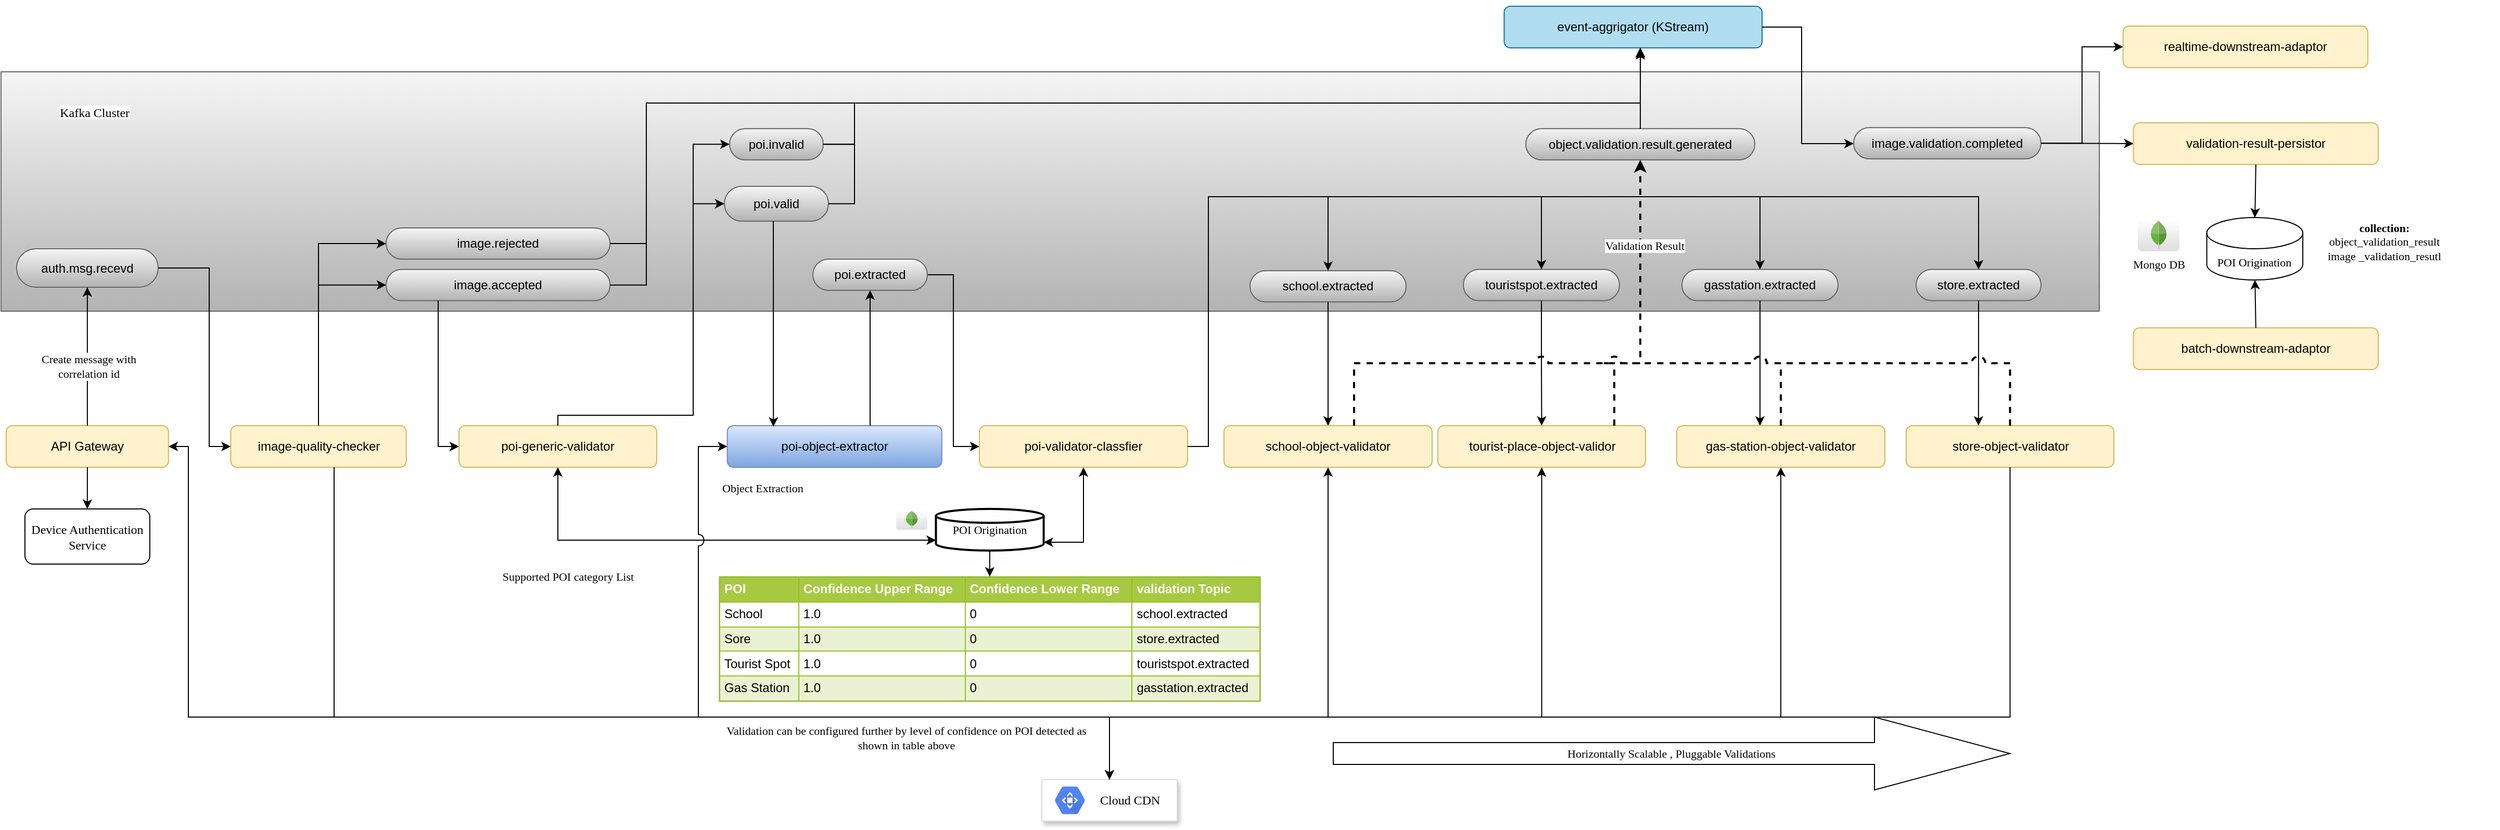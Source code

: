 <mxfile version="14.9.5" type="github" pages="2">
  <diagram id="2DMQRh_tjgX_4L5HRqkf" name="Page-1">
    <mxGraphModel dx="4825" dy="1801" grid="1" gridSize="10" guides="1" tooltips="1" connect="1" arrows="1" fold="1" page="1" pageScale="1" pageWidth="850" pageHeight="1100" math="0" shadow="0">
      <root>
        <mxCell id="0" />
        <mxCell id="1" parent="0" />
        <mxCell id="he5ctr_3XDEbDB4dP6HB-13" value="" style="group;gradientColor=#b3b3b3;fillColor=#f5f5f5;strokeColor=#666666;container=1;" parent="1" vertex="1" connectable="0">
          <mxGeometry x="-3280" y="60" width="2016" height="230" as="geometry" />
        </mxCell>
        <mxCell id="he5ctr_3XDEbDB4dP6HB-12" value="" style="rounded=0;whiteSpace=wrap;html=1;" parent="he5ctr_3XDEbDB4dP6HB-13" vertex="1">
          <mxGeometry height="230" as="geometry" />
        </mxCell>
        <mxCell id="he5ctr_3XDEbDB4dP6HB-15" value="auth.msg.recevd" style="whiteSpace=wrap;html=1;rounded=1;arcSize=50;align=center;verticalAlign=middle;strokeWidth=1;autosize=1;spacing=4;treeFolding=1;treeMoving=1;newEdgeStyle={&quot;edgeStyle&quot;:&quot;entityRelationEdgeStyle&quot;,&quot;startArrow&quot;:&quot;none&quot;,&quot;endArrow&quot;:&quot;none&quot;,&quot;segment&quot;:10,&quot;curved&quot;:1};gradientColor=#b3b3b3;fillColor=#f5f5f5;strokeColor=#666666;" parent="he5ctr_3XDEbDB4dP6HB-13" vertex="1">
          <mxGeometry x="14.92" y="170" width="136.04" height="37" as="geometry" />
        </mxCell>
        <mxCell id="he5ctr_3XDEbDB4dP6HB-10" value="Kafka Cluster" style="shape=image;verticalLabelPosition=middle;labelBackgroundColor=#ffffff;verticalAlign=middle;aspect=fixed;imageAspect=0;image=https://cdn.confluent.io/wp-content/uploads/kafka-icon-blue.jpg;labelPosition=right;align=left;fontFamily=Comic Sans MS;" parent="he5ctr_3XDEbDB4dP6HB-13" vertex="1">
          <mxGeometry x="23.976" y="23" width="30.61" height="30.61" as="geometry" />
        </mxCell>
        <mxCell id="he5ctr_3XDEbDB4dP6HB-17" value="poi.valid" style="whiteSpace=wrap;html=1;rounded=1;arcSize=50;align=center;verticalAlign=middle;strokeWidth=1;autosize=1;spacing=4;treeFolding=1;treeMoving=1;newEdgeStyle={&quot;edgeStyle&quot;:&quot;entityRelationEdgeStyle&quot;,&quot;startArrow&quot;:&quot;none&quot;,&quot;endArrow&quot;:&quot;none&quot;,&quot;segment&quot;:10,&quot;curved&quot;:1};gradientColor=#b3b3b3;fillColor=#f5f5f5;strokeColor=#666666;" parent="he5ctr_3XDEbDB4dP6HB-13" vertex="1">
          <mxGeometry x="695" y="110" width="100" height="33.5" as="geometry" />
        </mxCell>
        <mxCell id="IiEro8yEEvl8PV1Ne82V-7" value="image.accepted" style="whiteSpace=wrap;html=1;rounded=1;arcSize=50;align=center;verticalAlign=middle;strokeWidth=1;autosize=1;spacing=4;treeFolding=1;treeMoving=1;newEdgeStyle={&quot;edgeStyle&quot;:&quot;entityRelationEdgeStyle&quot;,&quot;startArrow&quot;:&quot;none&quot;,&quot;endArrow&quot;:&quot;none&quot;,&quot;segment&quot;:10,&quot;curved&quot;:1};gradientColor=#b3b3b3;fillColor=#f5f5f5;strokeColor=#666666;" vertex="1" parent="he5ctr_3XDEbDB4dP6HB-13">
          <mxGeometry x="370.004" y="189.86" width="215.135" height="30" as="geometry" />
        </mxCell>
        <mxCell id="IiEro8yEEvl8PV1Ne82V-17" value="image.rejected" style="whiteSpace=wrap;html=1;rounded=1;arcSize=50;align=center;verticalAlign=middle;strokeWidth=1;autosize=1;spacing=4;treeFolding=1;treeMoving=1;newEdgeStyle={&quot;edgeStyle&quot;:&quot;entityRelationEdgeStyle&quot;,&quot;startArrow&quot;:&quot;none&quot;,&quot;endArrow&quot;:&quot;none&quot;,&quot;segment&quot;:10,&quot;curved&quot;:1};gradientColor=#b3b3b3;fillColor=#f5f5f5;strokeColor=#666666;" vertex="1" parent="he5ctr_3XDEbDB4dP6HB-13">
          <mxGeometry x="370.004" y="150" width="215.135" height="30" as="geometry" />
        </mxCell>
        <mxCell id="IiEro8yEEvl8PV1Ne82V-77" value="touristspot.extracted" style="whiteSpace=wrap;html=1;rounded=1;arcSize=50;align=center;verticalAlign=middle;strokeWidth=1;autosize=1;spacing=4;treeFolding=1;treeMoving=1;newEdgeStyle={&quot;edgeStyle&quot;:&quot;entityRelationEdgeStyle&quot;,&quot;startArrow&quot;:&quot;none&quot;,&quot;endArrow&quot;:&quot;none&quot;,&quot;segment&quot;:10,&quot;curved&quot;:1};gradientColor=#b3b3b3;fillColor=#f5f5f5;strokeColor=#666666;" vertex="1" parent="he5ctr_3XDEbDB4dP6HB-13">
          <mxGeometry x="1405" y="189.86" width="150" height="30" as="geometry" />
        </mxCell>
        <mxCell id="IiEro8yEEvl8PV1Ne82V-79" value="gasstation.extracted" style="whiteSpace=wrap;html=1;rounded=1;arcSize=50;align=center;verticalAlign=middle;strokeWidth=1;autosize=1;spacing=4;treeFolding=1;treeMoving=1;newEdgeStyle={&quot;edgeStyle&quot;:&quot;entityRelationEdgeStyle&quot;,&quot;startArrow&quot;:&quot;none&quot;,&quot;endArrow&quot;:&quot;none&quot;,&quot;segment&quot;:10,&quot;curved&quot;:1};gradientColor=#b3b3b3;fillColor=#f5f5f5;strokeColor=#666666;" vertex="1" parent="he5ctr_3XDEbDB4dP6HB-13">
          <mxGeometry x="1615" y="189.86" width="150" height="30" as="geometry" />
        </mxCell>
        <mxCell id="IiEro8yEEvl8PV1Ne82V-80" value="store.extracted" style="whiteSpace=wrap;html=1;rounded=1;arcSize=50;align=center;verticalAlign=middle;strokeWidth=1;autosize=1;spacing=4;treeFolding=1;treeMoving=1;newEdgeStyle={&quot;edgeStyle&quot;:&quot;entityRelationEdgeStyle&quot;,&quot;startArrow&quot;:&quot;none&quot;,&quot;endArrow&quot;:&quot;none&quot;,&quot;segment&quot;:10,&quot;curved&quot;:1};gradientColor=#b3b3b3;fillColor=#f5f5f5;strokeColor=#666666;" vertex="1" parent="he5ctr_3XDEbDB4dP6HB-13">
          <mxGeometry x="1840" y="189.86" width="120" height="30" as="geometry" />
        </mxCell>
        <mxCell id="IiEro8yEEvl8PV1Ne82V-76" value="school.extracted" style="whiteSpace=wrap;html=1;rounded=1;arcSize=50;align=center;verticalAlign=middle;strokeWidth=1;autosize=1;spacing=4;treeFolding=1;treeMoving=1;newEdgeStyle={&quot;edgeStyle&quot;:&quot;entityRelationEdgeStyle&quot;,&quot;startArrow&quot;:&quot;none&quot;,&quot;endArrow&quot;:&quot;none&quot;,&quot;segment&quot;:10,&quot;curved&quot;:1};gradientColor=#b3b3b3;fillColor=#f5f5f5;strokeColor=#666666;" vertex="1" parent="he5ctr_3XDEbDB4dP6HB-13">
          <mxGeometry x="1200" y="191.14" width="150" height="30" as="geometry" />
        </mxCell>
        <mxCell id="IiEro8yEEvl8PV1Ne82V-93" value="object.validation.result.generated" style="whiteSpace=wrap;html=1;rounded=1;arcSize=50;align=center;verticalAlign=middle;strokeWidth=1;autosize=1;spacing=4;treeFolding=1;treeMoving=1;newEdgeStyle={&quot;edgeStyle&quot;:&quot;entityRelationEdgeStyle&quot;,&quot;startArrow&quot;:&quot;none&quot;,&quot;endArrow&quot;:&quot;none&quot;,&quot;segment&quot;:10,&quot;curved&quot;:1};gradientColor=#b3b3b3;fillColor=#f5f5f5;strokeColor=#666666;" vertex="1" parent="he5ctr_3XDEbDB4dP6HB-13">
          <mxGeometry x="1465" y="54.61" width="220" height="30" as="geometry" />
        </mxCell>
        <mxCell id="IiEro8yEEvl8PV1Ne82V-160" value="poi.invalid" style="whiteSpace=wrap;html=1;rounded=1;arcSize=50;align=center;verticalAlign=middle;strokeWidth=1;autosize=1;spacing=4;treeFolding=1;treeMoving=1;newEdgeStyle={&quot;edgeStyle&quot;:&quot;entityRelationEdgeStyle&quot;,&quot;startArrow&quot;:&quot;none&quot;,&quot;endArrow&quot;:&quot;none&quot;,&quot;segment&quot;:10,&quot;curved&quot;:1};gradientColor=#b3b3b3;fillColor=#f5f5f5;strokeColor=#666666;" vertex="1" parent="he5ctr_3XDEbDB4dP6HB-13">
          <mxGeometry x="699.995" y="54.61" width="90" height="30" as="geometry" />
        </mxCell>
        <mxCell id="IiEro8yEEvl8PV1Ne82V-190" value="image.validation.completed" style="whiteSpace=wrap;html=1;rounded=1;arcSize=50;align=center;verticalAlign=middle;strokeWidth=1;autosize=1;spacing=4;treeFolding=1;treeMoving=1;newEdgeStyle={&quot;edgeStyle&quot;:&quot;entityRelationEdgeStyle&quot;,&quot;startArrow&quot;:&quot;none&quot;,&quot;endArrow&quot;:&quot;none&quot;,&quot;segment&quot;:10,&quot;curved&quot;:1};gradientColor=#b3b3b3;fillColor=#f5f5f5;strokeColor=#666666;" vertex="1" parent="he5ctr_3XDEbDB4dP6HB-13">
          <mxGeometry x="1780" y="53.61" width="180" height="30" as="geometry" />
        </mxCell>
        <mxCell id="he5ctr_3XDEbDB4dP6HB-14" value="" style="group" parent="1" vertex="1" connectable="0">
          <mxGeometry x="-3245" y="390" width="130" height="50" as="geometry" />
        </mxCell>
        <mxCell id="he5ctr_3XDEbDB4dP6HB-1" value="API Gateway" style="rounded=1;whiteSpace=wrap;html=1;fillColor=#fff2cc;strokeColor=#d6b656;" parent="he5ctr_3XDEbDB4dP6HB-14" vertex="1">
          <mxGeometry x="-30" y="10" width="155.89" height="40" as="geometry" />
        </mxCell>
        <mxCell id="he5ctr_3XDEbDB4dP6HB-32" style="edgeStyle=orthogonalEdgeStyle;rounded=0;orthogonalLoop=1;jettySize=auto;html=1;" parent="1" source="he5ctr_3XDEbDB4dP6HB-1" target="he5ctr_3XDEbDB4dP6HB-15" edge="1">
          <mxGeometry relative="1" as="geometry" />
        </mxCell>
        <mxCell id="IiEro8yEEvl8PV1Ne82V-217" value="&lt;div&gt;Create message with &lt;br&gt;&lt;/div&gt;&lt;div&gt;correlation id &lt;/div&gt;" style="edgeLabel;html=1;align=center;verticalAlign=middle;resizable=0;points=[];fontSize=11;fontFamily=Comic Sans MS;" vertex="1" connectable="0" parent="he5ctr_3XDEbDB4dP6HB-32">
          <mxGeometry x="-0.143" y="-1" relative="1" as="geometry">
            <mxPoint as="offset" />
          </mxGeometry>
        </mxCell>
        <mxCell id="he5ctr_3XDEbDB4dP6HB-37" value="" style="strokeColor=#dddddd;shadow=1;strokeWidth=1;rounded=1;absoluteArcSize=1;arcSize=2;comic=0;fontFamily=Comic Sans MS;" parent="1" vertex="1">
          <mxGeometry x="-2280" y="740" width="130" height="40" as="geometry" />
        </mxCell>
        <mxCell id="he5ctr_3XDEbDB4dP6HB-38" value="&lt;p&gt;&lt;font face=&quot;Comic Sans MS&quot; color=&quot;#000000&quot;&gt;Cloud CDN&lt;/font&gt;&lt;/p&gt;" style="dashed=0;connectable=0;html=1;fillColor=#5184F3;strokeColor=none;shape=mxgraph.gcp2.hexIcon;prIcon=cloud_cdn;part=1;labelPosition=right;verticalLabelPosition=middle;align=left;verticalAlign=middle;spacingLeft=5;fontColor=#999999;fontSize=12;" parent="he5ctr_3XDEbDB4dP6HB-37" vertex="1">
          <mxGeometry y="0.5" width="44" height="39" relative="1" as="geometry">
            <mxPoint x="5" y="-19.5" as="offset" />
          </mxGeometry>
        </mxCell>
        <mxCell id="he5ctr_3XDEbDB4dP6HB-39" value="Device Authentication Service" style="rounded=1;whiteSpace=wrap;html=1;comic=0;fontFamily=Comic Sans MS;" parent="1" vertex="1">
          <mxGeometry x="-3257.06" y="480" width="120" height="53" as="geometry" />
        </mxCell>
        <mxCell id="he5ctr_3XDEbDB4dP6HB-42" style="edgeStyle=orthogonalEdgeStyle;rounded=0;orthogonalLoop=1;jettySize=auto;html=1;fontFamily=Comic Sans MS;" parent="1" source="he5ctr_3XDEbDB4dP6HB-1" target="he5ctr_3XDEbDB4dP6HB-39" edge="1">
          <mxGeometry relative="1" as="geometry" />
        </mxCell>
        <mxCell id="IiEro8yEEvl8PV1Ne82V-1" value="" style="group;" vertex="1" connectable="0" parent="1">
          <mxGeometry x="-3065" y="390" width="180" height="50" as="geometry" />
        </mxCell>
        <mxCell id="IiEro8yEEvl8PV1Ne82V-2" value="image-quality-checker" style="rounded=1;whiteSpace=wrap;html=1;fillColor=#fff2cc;strokeColor=#d6b656;" vertex="1" parent="IiEro8yEEvl8PV1Ne82V-1">
          <mxGeometry x="5.691" y="10" width="168.618" height="40" as="geometry" />
        </mxCell>
        <mxCell id="IiEro8yEEvl8PV1Ne82V-4" style="edgeStyle=orthogonalEdgeStyle;rounded=0;orthogonalLoop=1;jettySize=auto;html=1;fontFamily=Comic Sans MS;exitX=1;exitY=0.5;exitDx=0;exitDy=0;" edge="1" parent="1" source="he5ctr_3XDEbDB4dP6HB-15" target="IiEro8yEEvl8PV1Ne82V-2">
          <mxGeometry relative="1" as="geometry">
            <mxPoint x="-3070" y="240" as="sourcePoint" />
            <Array as="points">
              <mxPoint x="-3080" y="249" />
              <mxPoint x="-3080" y="420" />
            </Array>
          </mxGeometry>
        </mxCell>
        <mxCell id="IiEro8yEEvl8PV1Ne82V-9" value="" style="group" vertex="1" connectable="0" parent="1">
          <mxGeometry x="-2830" y="390" width="354" height="160" as="geometry" />
        </mxCell>
        <mxCell id="IiEro8yEEvl8PV1Ne82V-10" value="poi-generic-validator" style="rounded=1;whiteSpace=wrap;html=1;fillColor=#fff2cc;strokeColor=#d6b656;" vertex="1" parent="IiEro8yEEvl8PV1Ne82V-9">
          <mxGeometry x="-10" y="10" width="190" height="40" as="geometry" />
        </mxCell>
        <mxCell id="IiEro8yEEvl8PV1Ne82V-37" value="" style="shape=image;verticalLabelPosition=bottom;labelBackgroundColor=#ffffff;verticalAlign=top;aspect=fixed;imageAspect=0;image=https://user-images.githubusercontent.com/33158051/103466606-760a4000-4d14-11eb-9941-2f3d00371471.png;" vertex="1" parent="IiEro8yEEvl8PV1Ne82V-9">
          <mxGeometry x="-11.75" y="20" width="38.1" height="20" as="geometry" />
        </mxCell>
        <mxCell id="IiEro8yEEvl8PV1Ne82V-54" value="Supported POI category List " style="text;html=1;strokeColor=none;fillColor=none;align=center;verticalAlign=middle;whiteSpace=wrap;rounded=0;comic=0;fontFamily=Comic Sans MS;fontSize=11;" vertex="1" parent="IiEro8yEEvl8PV1Ne82V-9">
          <mxGeometry x="10" y="150" width="170" height="10" as="geometry" />
        </mxCell>
        <mxCell id="IiEro8yEEvl8PV1Ne82V-21" value="Object Extraction " style="text;html=1;strokeColor=none;fillColor=none;align=center;verticalAlign=middle;whiteSpace=wrap;rounded=0;comic=0;fontFamily=Comic Sans MS;fontSize=11;" vertex="1" parent="IiEro8yEEvl8PV1Ne82V-9">
          <mxGeometry x="210" y="60" width="144" height="20" as="geometry" />
        </mxCell>
        <mxCell id="IiEro8yEEvl8PV1Ne82V-22" value="" style="group" vertex="1" connectable="0" parent="1">
          <mxGeometry x="-2570" y="390" width="220" height="50" as="geometry" />
        </mxCell>
        <mxCell id="IiEro8yEEvl8PV1Ne82V-23" value="poi-object-extractor" style="rounded=1;whiteSpace=wrap;html=1;gradientColor=#7ea6e0;fillColor=#dae8fc;strokeColor=#6c8ebf;" vertex="1" parent="IiEro8yEEvl8PV1Ne82V-22">
          <mxGeometry x="-12.221" y="10" width="206.089" height="40" as="geometry" />
        </mxCell>
        <mxCell id="IiEro8yEEvl8PV1Ne82V-25" value="" style="shape=image;html=1;verticalAlign=top;verticalLabelPosition=bottom;labelBackgroundColor=#ffffff;imageAspect=0;aspect=fixed;image=https://cdn4.iconfinder.com/data/icons/logos-and-brands/512/267_Python_logo-128.png;comic=0;fontFamily=Comic Sans MS;" vertex="1" parent="IiEro8yEEvl8PV1Ne82V-22">
          <mxGeometry x="-13.481" width="30" height="30" as="geometry" />
        </mxCell>
        <mxCell id="IiEro8yEEvl8PV1Ne82V-35" value="" style="shape=image;verticalLabelPosition=bottom;labelBackgroundColor=#ffffff;verticalAlign=top;aspect=fixed;imageAspect=0;image=https://user-images.githubusercontent.com/33158051/103466606-760a4000-4d14-11eb-9941-2f3d00371471.png;" vertex="1" parent="1">
          <mxGeometry x="-3065" y="410" width="38.1" height="20" as="geometry" />
        </mxCell>
        <mxCell id="IiEro8yEEvl8PV1Ne82V-40" value="" style="group" vertex="1" connectable="0" parent="1">
          <mxGeometry x="-2095" y="390" width="190" height="50" as="geometry" />
        </mxCell>
        <mxCell id="IiEro8yEEvl8PV1Ne82V-41" value="school-object-validator" style="rounded=1;whiteSpace=wrap;html=1;fillColor=#fff2cc;strokeColor=#d6b656;" vertex="1" parent="IiEro8yEEvl8PV1Ne82V-40">
          <mxGeometry x="-10" y="10" width="200" height="40" as="geometry" />
        </mxCell>
        <mxCell id="IiEro8yEEvl8PV1Ne82V-42" value="" style="shape=image;verticalLabelPosition=bottom;labelBackgroundColor=#ffffff;verticalAlign=top;aspect=fixed;imageAspect=0;image=https://user-images.githubusercontent.com/33158051/103466606-760a4000-4d14-11eb-9941-2f3d00371471.png;" vertex="1" parent="IiEro8yEEvl8PV1Ne82V-40">
          <mxGeometry x="-10" y="20" width="38.1" height="20" as="geometry" />
        </mxCell>
        <mxCell id="IiEro8yEEvl8PV1Ne82V-43" value="" style="group" vertex="1" connectable="0" parent="1">
          <mxGeometry x="-1890" y="390" width="190" height="50" as="geometry" />
        </mxCell>
        <mxCell id="IiEro8yEEvl8PV1Ne82V-44" value="&lt;div&gt;tourist-place-object-validor&lt;/div&gt;" style="rounded=1;whiteSpace=wrap;html=1;fillColor=#fff2cc;strokeColor=#d6b656;" vertex="1" parent="IiEro8yEEvl8PV1Ne82V-43">
          <mxGeometry x="-9.5" y="10" width="199.5" height="40" as="geometry" />
        </mxCell>
        <mxCell id="IiEro8yEEvl8PV1Ne82V-45" value="" style="shape=image;verticalLabelPosition=bottom;labelBackgroundColor=#ffffff;verticalAlign=top;aspect=fixed;imageAspect=0;image=https://user-images.githubusercontent.com/33158051/103466606-760a4000-4d14-11eb-9941-2f3d00371471.png;" vertex="1" parent="IiEro8yEEvl8PV1Ne82V-43">
          <mxGeometry x="-9.5" y="20" width="36.195" height="19" as="geometry" />
        </mxCell>
        <mxCell id="IiEro8yEEvl8PV1Ne82V-46" value="" style="group" vertex="1" connectable="0" parent="1">
          <mxGeometry x="-1660" y="390" width="200" height="50" as="geometry" />
        </mxCell>
        <mxCell id="IiEro8yEEvl8PV1Ne82V-47" value="gas-station-object-validator" style="rounded=1;whiteSpace=wrap;html=1;fillColor=#fff2cc;strokeColor=#d6b656;" vertex="1" parent="IiEro8yEEvl8PV1Ne82V-46">
          <mxGeometry x="-10" y="10" width="200" height="40" as="geometry" />
        </mxCell>
        <mxCell id="IiEro8yEEvl8PV1Ne82V-48" value="" style="shape=image;verticalLabelPosition=bottom;labelBackgroundColor=#ffffff;verticalAlign=top;aspect=fixed;imageAspect=0;image=https://user-images.githubusercontent.com/33158051/103466606-760a4000-4d14-11eb-9941-2f3d00371471.png;" vertex="1" parent="IiEro8yEEvl8PV1Ne82V-46">
          <mxGeometry x="-10" y="20" width="38.1" height="20" as="geometry" />
        </mxCell>
        <mxCell id="IiEro8yEEvl8PV1Ne82V-49" value="" style="group" vertex="1" connectable="0" parent="1">
          <mxGeometry x="-1440" y="390" width="190" height="50" as="geometry" />
        </mxCell>
        <mxCell id="IiEro8yEEvl8PV1Ne82V-50" value="store-object-validator" style="rounded=1;whiteSpace=wrap;html=1;fillColor=#fff2cc;strokeColor=#d6b656;" vertex="1" parent="IiEro8yEEvl8PV1Ne82V-49">
          <mxGeometry x="-9.5" y="10" width="199.5" height="40" as="geometry" />
        </mxCell>
        <mxCell id="IiEro8yEEvl8PV1Ne82V-51" value="" style="shape=image;verticalLabelPosition=bottom;labelBackgroundColor=#ffffff;verticalAlign=top;aspect=fixed;imageAspect=0;image=https://user-images.githubusercontent.com/33158051/103466606-760a4000-4d14-11eb-9941-2f3d00371471.png;" vertex="1" parent="IiEro8yEEvl8PV1Ne82V-49">
          <mxGeometry x="-9.5" y="20" width="36.195" height="19" as="geometry" />
        </mxCell>
        <mxCell id="IiEro8yEEvl8PV1Ne82V-66" style="edgeStyle=orthogonalEdgeStyle;rounded=0;orthogonalLoop=1;jettySize=auto;html=1;entryX=0;entryY=0.5;entryDx=0;entryDy=0;fontFamily=Comic Sans MS;fontSize=11;" edge="1" parent="1" source="IiEro8yEEvl8PV1Ne82V-7" target="IiEro8yEEvl8PV1Ne82V-10">
          <mxGeometry relative="1" as="geometry">
            <Array as="points">
              <mxPoint x="-2860" y="420" />
            </Array>
          </mxGeometry>
        </mxCell>
        <mxCell id="IiEro8yEEvl8PV1Ne82V-75" style="edgeStyle=orthogonalEdgeStyle;rounded=0;orthogonalLoop=1;jettySize=auto;html=1;entryX=0;entryY=0.5;entryDx=0;entryDy=0;fontFamily=Comic Sans MS;fontSize=11;" edge="1" parent="1" source="IiEro8yEEvl8PV1Ne82V-69" target="IiEro8yEEvl8PV1Ne82V-74">
          <mxGeometry relative="1" as="geometry" />
        </mxCell>
        <mxCell id="IiEro8yEEvl8PV1Ne82V-69" value="poi.extracted" style="whiteSpace=wrap;html=1;rounded=1;arcSize=50;align=center;verticalAlign=middle;strokeWidth=1;autosize=1;spacing=4;treeFolding=1;treeMoving=1;newEdgeStyle={&quot;edgeStyle&quot;:&quot;entityRelationEdgeStyle&quot;,&quot;startArrow&quot;:&quot;none&quot;,&quot;endArrow&quot;:&quot;none&quot;,&quot;segment&quot;:10,&quot;curved&quot;:1};gradientColor=#b3b3b3;fillColor=#f5f5f5;strokeColor=#666666;" vertex="1" parent="1">
          <mxGeometry x="-2500" y="240" width="110" height="30" as="geometry" />
        </mxCell>
        <mxCell id="IiEro8yEEvl8PV1Ne82V-71" style="edgeStyle=orthogonalEdgeStyle;rounded=0;orthogonalLoop=1;jettySize=auto;html=1;fontFamily=Comic Sans MS;fontSize=11;" edge="1" parent="1" source="IiEro8yEEvl8PV1Ne82V-23" target="IiEro8yEEvl8PV1Ne82V-69">
          <mxGeometry relative="1" as="geometry">
            <Array as="points">
              <mxPoint x="-2445" y="390" />
              <mxPoint x="-2445" y="390" />
            </Array>
          </mxGeometry>
        </mxCell>
        <mxCell id="IiEro8yEEvl8PV1Ne82V-72" value="" style="group" vertex="1" connectable="0" parent="1">
          <mxGeometry x="-2330" y="390" width="190" height="50" as="geometry" />
        </mxCell>
        <mxCell id="IiEro8yEEvl8PV1Ne82V-73" value="poi-validator-classfier" style="rounded=1;whiteSpace=wrap;html=1;fillColor=#fff2cc;strokeColor=#d6b656;" vertex="1" parent="IiEro8yEEvl8PV1Ne82V-72">
          <mxGeometry x="-10" y="10" width="200" height="40" as="geometry" />
        </mxCell>
        <mxCell id="IiEro8yEEvl8PV1Ne82V-74" value="" style="shape=image;verticalLabelPosition=bottom;labelBackgroundColor=#ffffff;verticalAlign=top;aspect=fixed;imageAspect=0;image=https://user-images.githubusercontent.com/33158051/103466606-760a4000-4d14-11eb-9941-2f3d00371471.png;" vertex="1" parent="IiEro8yEEvl8PV1Ne82V-72">
          <mxGeometry x="-10" y="20" width="38.1" height="20" as="geometry" />
        </mxCell>
        <mxCell id="IiEro8yEEvl8PV1Ne82V-83" style="edgeStyle=orthogonalEdgeStyle;rounded=0;orthogonalLoop=1;jettySize=auto;html=1;fontFamily=Comic Sans MS;fontSize=11;" edge="1" parent="1" source="IiEro8yEEvl8PV1Ne82V-76" target="IiEro8yEEvl8PV1Ne82V-41">
          <mxGeometry relative="1" as="geometry" />
        </mxCell>
        <mxCell id="IiEro8yEEvl8PV1Ne82V-81" style="edgeStyle=orthogonalEdgeStyle;rounded=0;orthogonalLoop=1;jettySize=auto;html=1;entryX=0.5;entryY=0;entryDx=0;entryDy=0;fontFamily=Comic Sans MS;fontSize=11;" edge="1" parent="1" source="IiEro8yEEvl8PV1Ne82V-77" target="IiEro8yEEvl8PV1Ne82V-44">
          <mxGeometry relative="1" as="geometry" />
        </mxCell>
        <mxCell id="IiEro8yEEvl8PV1Ne82V-86" style="edgeStyle=orthogonalEdgeStyle;rounded=0;orthogonalLoop=1;jettySize=auto;html=1;entryX=0.5;entryY=0;entryDx=0;entryDy=0;fontFamily=Comic Sans MS;fontSize=11;" edge="1" parent="1" target="IiEro8yEEvl8PV1Ne82V-77">
          <mxGeometry relative="1" as="geometry">
            <mxPoint x="-2140" y="420" as="sourcePoint" />
            <Array as="points">
              <mxPoint x="-2120" y="420" />
              <mxPoint x="-2120" y="180" />
              <mxPoint x="-1800" y="180" />
            </Array>
          </mxGeometry>
        </mxCell>
        <mxCell id="IiEro8yEEvl8PV1Ne82V-87" style="edgeStyle=orthogonalEdgeStyle;rounded=0;orthogonalLoop=1;jettySize=auto;html=1;fontFamily=Comic Sans MS;fontSize=11;" edge="1" parent="1" source="IiEro8yEEvl8PV1Ne82V-73" target="IiEro8yEEvl8PV1Ne82V-76">
          <mxGeometry relative="1" as="geometry">
            <mxPoint x="-2130" y="420" as="sourcePoint" />
            <Array as="points">
              <mxPoint x="-2120" y="420" />
              <mxPoint x="-2120" y="180" />
              <mxPoint x="-2005" y="180" />
            </Array>
          </mxGeometry>
        </mxCell>
        <mxCell id="IiEro8yEEvl8PV1Ne82V-88" style="edgeStyle=orthogonalEdgeStyle;rounded=0;orthogonalLoop=1;jettySize=auto;html=1;fontFamily=Comic Sans MS;fontSize=11;" edge="1" parent="1" source="IiEro8yEEvl8PV1Ne82V-73" target="IiEro8yEEvl8PV1Ne82V-79">
          <mxGeometry relative="1" as="geometry">
            <mxPoint x="-2140" y="410" as="sourcePoint" />
            <mxPoint x="-1995" y="261.14" as="targetPoint" />
            <Array as="points">
              <mxPoint x="-2120" y="420" />
              <mxPoint x="-2120" y="180" />
              <mxPoint x="-1590" y="180" />
            </Array>
          </mxGeometry>
        </mxCell>
        <mxCell id="IiEro8yEEvl8PV1Ne82V-90" style="edgeStyle=orthogonalEdgeStyle;rounded=0;orthogonalLoop=1;jettySize=auto;html=1;fontFamily=Comic Sans MS;fontSize=11;entryX=0.5;entryY=0;entryDx=0;entryDy=0;" edge="1" parent="1" source="IiEro8yEEvl8PV1Ne82V-73" target="IiEro8yEEvl8PV1Ne82V-80">
          <mxGeometry relative="1" as="geometry">
            <mxPoint x="-2140" y="420" as="sourcePoint" />
            <mxPoint x="-1340" y="265" as="targetPoint" />
            <Array as="points">
              <mxPoint x="-2120" y="420" />
              <mxPoint x="-2120" y="180" />
              <mxPoint x="-1380" y="180" />
            </Array>
          </mxGeometry>
        </mxCell>
        <mxCell id="IiEro8yEEvl8PV1Ne82V-91" style="edgeStyle=orthogonalEdgeStyle;rounded=0;orthogonalLoop=1;jettySize=auto;html=1;entryX=0.4;entryY=0;entryDx=0;entryDy=0;entryPerimeter=0;fontFamily=Comic Sans MS;fontSize=11;" edge="1" parent="1" source="IiEro8yEEvl8PV1Ne82V-79" target="IiEro8yEEvl8PV1Ne82V-47">
          <mxGeometry relative="1" as="geometry" />
        </mxCell>
        <mxCell id="IiEro8yEEvl8PV1Ne82V-92" style="edgeStyle=orthogonalEdgeStyle;rounded=0;orthogonalLoop=1;jettySize=auto;html=1;entryX=0.348;entryY=0;entryDx=0;entryDy=0;entryPerimeter=0;fontFamily=Comic Sans MS;fontSize=11;" edge="1" parent="1" source="IiEro8yEEvl8PV1Ne82V-80" target="IiEro8yEEvl8PV1Ne82V-50">
          <mxGeometry relative="1" as="geometry" />
        </mxCell>
        <mxCell id="IiEro8yEEvl8PV1Ne82V-94" style="edgeStyle=orthogonalEdgeStyle;rounded=0;orthogonalLoop=1;jettySize=auto;html=1;fontFamily=Comic Sans MS;fontSize=11;jumpStyle=arc;jumpSize=11;strokeWidth=2;dashed=1;" edge="1" parent="1" source="IiEro8yEEvl8PV1Ne82V-41" target="IiEro8yEEvl8PV1Ne82V-93">
          <mxGeometry relative="1" as="geometry">
            <Array as="points">
              <mxPoint x="-1980" y="340" />
              <mxPoint x="-1705" y="340" />
            </Array>
          </mxGeometry>
        </mxCell>
        <mxCell id="IiEro8yEEvl8PV1Ne82V-102" value="Validation Result" style="edgeLabel;html=1;align=center;verticalAlign=middle;resizable=0;points=[];fontSize=11;fontFamily=Comic Sans MS;" vertex="1" connectable="0" parent="IiEro8yEEvl8PV1Ne82V-94">
          <mxGeometry x="0.69" y="-4" relative="1" as="geometry">
            <mxPoint as="offset" />
          </mxGeometry>
        </mxCell>
        <mxCell id="IiEro8yEEvl8PV1Ne82V-98" style="edgeStyle=orthogonalEdgeStyle;rounded=0;orthogonalLoop=1;jettySize=auto;html=1;fontFamily=Comic Sans MS;fontSize=11;endArrow=none;endFill=0;jumpStyle=arc;dashed=1;strokeWidth=2;" edge="1" parent="1" source="IiEro8yEEvl8PV1Ne82V-44">
          <mxGeometry relative="1" as="geometry">
            <mxPoint x="-1730" y="340" as="targetPoint" />
            <Array as="points">
              <mxPoint x="-1730" y="390" />
              <mxPoint x="-1730" y="390" />
            </Array>
          </mxGeometry>
        </mxCell>
        <mxCell id="IiEro8yEEvl8PV1Ne82V-99" style="edgeStyle=orthogonalEdgeStyle;rounded=0;orthogonalLoop=1;jettySize=auto;html=1;fontFamily=Comic Sans MS;fontSize=11;endArrow=none;endFill=0;jumpStyle=arc;jumpSize=11;strokeWidth=2;dashed=1;" edge="1" parent="1" source="IiEro8yEEvl8PV1Ne82V-47">
          <mxGeometry relative="1" as="geometry">
            <mxPoint x="-1740" y="340" as="targetPoint" />
            <Array as="points">
              <mxPoint x="-1570" y="340" />
            </Array>
          </mxGeometry>
        </mxCell>
        <mxCell id="IiEro8yEEvl8PV1Ne82V-101" style="edgeStyle=orthogonalEdgeStyle;rounded=0;orthogonalLoop=1;jettySize=auto;html=1;fontFamily=Comic Sans MS;fontSize=11;endArrow=none;endFill=0;fillColor=#1ba1e2;jumpStyle=arc;jumpSize=11;strokeWidth=2;shadow=0;sketch=0;dashed=1;" edge="1" parent="1" source="IiEro8yEEvl8PV1Ne82V-50">
          <mxGeometry relative="1" as="geometry">
            <mxPoint x="-1570" y="340" as="targetPoint" />
            <Array as="points">
              <mxPoint x="-1350" y="340" />
            </Array>
          </mxGeometry>
        </mxCell>
        <mxCell id="IiEro8yEEvl8PV1Ne82V-116" value="" style="group" vertex="1" connectable="0" parent="1">
          <mxGeometry x="-1824" y="-9" width="236" height="50" as="geometry" />
        </mxCell>
        <mxCell id="IiEro8yEEvl8PV1Ne82V-117" value="event-aggrigator (KStream)" style="rounded=1;whiteSpace=wrap;html=1;fillColor=#b1ddf0;strokeColor=#10739e;" vertex="1" parent="IiEro8yEEvl8PV1Ne82V-116">
          <mxGeometry x="-11.8" y="6" width="247.8" height="40" as="geometry" />
        </mxCell>
        <mxCell id="IiEro8yEEvl8PV1Ne82V-209" value="" style="shape=image;verticalLabelPosition=middle;labelBackgroundColor=#ffffff;verticalAlign=middle;aspect=fixed;imageAspect=0;image=https://cdn.confluent.io/wp-content/uploads/kafka-icon-blue.jpg;labelPosition=right;align=left;fontFamily=Comic Sans MS;" vertex="1" parent="IiEro8yEEvl8PV1Ne82V-116">
          <mxGeometry y="11" width="30" height="30" as="geometry" />
        </mxCell>
        <mxCell id="IiEro8yEEvl8PV1Ne82V-120" value="POI Origination" style="shape=cylinder3;whiteSpace=wrap;html=1;boundedLbl=1;backgroundOutline=1;size=15;comic=0;fontFamily=Comic Sans MS;fontSize=11;" vertex="1" parent="1">
          <mxGeometry x="-1160.72" y="200" width="92.25" height="60" as="geometry" />
        </mxCell>
        <mxCell id="IiEro8yEEvl8PV1Ne82V-121" value="&lt;div&gt;&lt;b&gt;collection:&lt;/b&gt;&lt;/div&gt;&lt;div&gt;object_validation_result &lt;br&gt;&lt;/div&gt;&lt;div&gt;image _validation_resutl&lt;br&gt;&lt;/div&gt;&lt;div&gt;&lt;br&gt;&lt;/div&gt;" style="text;html=1;strokeColor=none;fillColor=none;align=center;verticalAlign=middle;whiteSpace=wrap;rounded=0;comic=0;fontFamily=Comic Sans MS;fontSize=11;" vertex="1" parent="1">
          <mxGeometry x="-1100" y="220" width="220" height="20" as="geometry" />
        </mxCell>
        <mxCell id="IiEro8yEEvl8PV1Ne82V-126" value="&lt;table style=&quot;width: 100% ; height: 100% ; border-collapse: collapse&quot; width=&quot;100%&quot; cellpadding=&quot;4&quot; border=&quot;1&quot;&gt;&lt;tbody&gt;&lt;tr style=&quot;background-color: #a7c942 ; color: #ffffff ; border: 1px solid #98bf21&quot;&gt;&lt;th align=&quot;left&quot;&gt;POI&lt;br&gt;&lt;/th&gt;&lt;th align=&quot;left&quot;&gt;Confidence Upper Range&lt;br&gt;&lt;/th&gt;&lt;th align=&quot;left&quot;&gt;Confidence Lower Range&lt;/th&gt;&lt;td&gt;&lt;b&gt;validation Topic&lt;/b&gt;&lt;br&gt;&lt;/td&gt;&lt;/tr&gt;&lt;tr style=&quot;border: 1px solid #98bf21&quot;&gt;&lt;td&gt;School&lt;span&gt;&lt;/span&gt;&lt;/td&gt;&lt;td&gt;1.0&lt;br&gt;&lt;/td&gt;&lt;td&gt;0&lt;/td&gt;&lt;td&gt;school.extracted&lt;br&gt;&lt;/td&gt;&lt;/tr&gt;&lt;tr style=&quot;background-color: #eaf2d3 ; border: 1px solid #98bf21&quot;&gt;&lt;td&gt;Sore&lt;/td&gt;&lt;td&gt;1.0&lt;/td&gt;&lt;td&gt;0&lt;/td&gt;&lt;td&gt;store.extracted&lt;br&gt;&lt;/td&gt;&lt;/tr&gt;&lt;tr style=&quot;border: 1px solid #98bf21&quot;&gt;&lt;td&gt;Tourist Spot&lt;br&gt;&lt;/td&gt;&lt;td&gt;1.0&lt;/td&gt;&lt;td&gt;0&lt;br&gt;&lt;/td&gt;&lt;td&gt;touristspot.extracted&lt;/td&gt;&lt;/tr&gt;&lt;tr style=&quot;background-color: #eaf2d3 ; border: 1px solid #98bf21&quot;&gt;&lt;td&gt;Gas Station&lt;br&gt;&lt;/td&gt;&lt;td&gt;1.0&lt;/td&gt;&lt;td&gt;0&lt;br&gt;&lt;/td&gt;&lt;td&gt;gasstation.extracted&lt;/td&gt;&lt;/tr&gt;&lt;/tbody&gt;&lt;/table&gt;" style="text;html=1;strokeColor=#c0c0c0;fillColor=#ffffff;overflow=fill;rounded=0;comic=0;verticalAlign=middle;" vertex="1" parent="1">
          <mxGeometry x="-2590" y="545" width="520" height="120" as="geometry" />
        </mxCell>
        <mxCell id="IiEro8yEEvl8PV1Ne82V-36" value="" style="shape=image;verticalLabelPosition=bottom;labelBackgroundColor=#ffffff;verticalAlign=top;aspect=fixed;imageAspect=0;image=https://user-images.githubusercontent.com/33158051/103466606-760a4000-4d14-11eb-9941-2f3d00371471.png;" vertex="1" parent="1">
          <mxGeometry x="-3275.0" y="410" width="38.1" height="20" as="geometry" />
        </mxCell>
        <mxCell id="IiEro8yEEvl8PV1Ne82V-132" style="edgeStyle=orthogonalEdgeStyle;rounded=0;sketch=0;jumpStyle=arc;jumpSize=11;orthogonalLoop=1;jettySize=auto;html=1;shadow=0;fontFamily=Comic Sans MS;fontSize=11;startArrow=none;startFill=0;endArrow=none;endFill=0;strokeColor=#000000;strokeWidth=1;" edge="1" parent="1" source="IiEro8yEEvl8PV1Ne82V-50" target="he5ctr_3XDEbDB4dP6HB-37">
          <mxGeometry relative="1" as="geometry">
            <Array as="points">
              <mxPoint x="-1350" y="680" />
              <mxPoint x="-2215" y="680" />
            </Array>
          </mxGeometry>
        </mxCell>
        <mxCell id="IiEro8yEEvl8PV1Ne82V-136" value="" style="group" vertex="1" connectable="0" parent="1">
          <mxGeometry x="-3197" y="620" width="1847" height="70" as="geometry" />
        </mxCell>
        <mxCell id="IiEro8yEEvl8PV1Ne82V-131" value="" style="group" vertex="1" connectable="0" parent="IiEro8yEEvl8PV1Ne82V-136">
          <mxGeometry x="107" width="1740" height="70" as="geometry" />
        </mxCell>
        <mxCell id="IiEro8yEEvl8PV1Ne82V-129" value="" style="group" vertex="1" connectable="0" parent="IiEro8yEEvl8PV1Ne82V-131">
          <mxGeometry width="1740" height="70" as="geometry" />
        </mxCell>
        <mxCell id="IiEro8yEEvl8PV1Ne82V-134" value="" style="group" vertex="1" connectable="0" parent="IiEro8yEEvl8PV1Ne82V-129">
          <mxGeometry x="130" y="60.0" width="1390" as="geometry" />
        </mxCell>
        <mxCell id="IiEro8yEEvl8PV1Ne82V-6" style="edgeStyle=orthogonalEdgeStyle;rounded=0;orthogonalLoop=1;jettySize=auto;html=1;fontFamily=Comic Sans MS;" edge="1" parent="IiEro8yEEvl8PV1Ne82V-134" source="IiEro8yEEvl8PV1Ne82V-2" target="he5ctr_3XDEbDB4dP6HB-37">
          <mxGeometry relative="1" as="geometry">
            <Array as="points">
              <mxPoint />
            </Array>
          </mxGeometry>
        </mxCell>
        <mxCell id="IiEro8yEEvl8PV1Ne82V-104" style="edgeStyle=orthogonalEdgeStyle;rounded=0;orthogonalLoop=1;jettySize=auto;html=1;fontFamily=Comic Sans MS;fontSize=11;endArrow=none;endFill=0;startArrow=classic;startFill=1;" edge="1" parent="IiEro8yEEvl8PV1Ne82V-134" source="IiEro8yEEvl8PV1Ne82V-44" target="he5ctr_3XDEbDB4dP6HB-37">
          <mxGeometry relative="1" as="geometry">
            <Array as="points">
              <mxPoint x="1160" />
            </Array>
          </mxGeometry>
        </mxCell>
        <mxCell id="IiEro8yEEvl8PV1Ne82V-106" style="edgeStyle=orthogonalEdgeStyle;rounded=0;orthogonalLoop=1;jettySize=auto;html=1;fontFamily=Comic Sans MS;fontSize=11;endArrow=none;endFill=0;startArrow=classic;startFill=1;" edge="1" parent="IiEro8yEEvl8PV1Ne82V-134" source="IiEro8yEEvl8PV1Ne82V-47" target="he5ctr_3XDEbDB4dP6HB-37">
          <mxGeometry relative="1" as="geometry">
            <Array as="points">
              <mxPoint x="1390" />
            </Array>
          </mxGeometry>
        </mxCell>
        <mxCell id="IiEro8yEEvl8PV1Ne82V-130" style="edgeStyle=orthogonalEdgeStyle;rounded=0;sketch=0;jumpStyle=arc;jumpSize=11;orthogonalLoop=1;jettySize=auto;html=1;entryX=0.5;entryY=0;entryDx=0;entryDy=0;shadow=0;fontFamily=Comic Sans MS;fontSize=11;startArrow=classic;startFill=1;endArrow=none;endFill=0;strokeColor=#000000;strokeWidth=1;" edge="1" parent="IiEro8yEEvl8PV1Ne82V-131" source="IiEro8yEEvl8PV1Ne82V-41" target="he5ctr_3XDEbDB4dP6HB-37">
          <mxGeometry relative="1" as="geometry">
            <Array as="points">
              <mxPoint x="1085" y="60.0" />
              <mxPoint x="875" y="60.0" />
            </Array>
          </mxGeometry>
        </mxCell>
        <mxCell id="IiEro8yEEvl8PV1Ne82V-135" style="edgeStyle=orthogonalEdgeStyle;rounded=0;sketch=0;jumpStyle=arc;jumpSize=11;orthogonalLoop=1;jettySize=auto;html=1;entryX=0.5;entryY=0;entryDx=0;entryDy=0;shadow=0;fontFamily=Comic Sans MS;fontSize=11;startArrow=classic;startFill=1;endArrow=none;endFill=0;strokeColor=#000000;strokeWidth=1;" edge="1" parent="IiEro8yEEvl8PV1Ne82V-136" source="he5ctr_3XDEbDB4dP6HB-1" target="he5ctr_3XDEbDB4dP6HB-37">
          <mxGeometry relative="1" as="geometry">
            <Array as="points">
              <mxPoint x="97" y="-200" />
              <mxPoint x="97" y="60" />
              <mxPoint x="982" y="60" />
            </Array>
          </mxGeometry>
        </mxCell>
        <mxCell id="IiEro8yEEvl8PV1Ne82V-149" value="" style="edgeStyle=orthogonalEdgeStyle;rounded=0;sketch=0;jumpStyle=arc;jumpSize=11;orthogonalLoop=1;jettySize=auto;html=1;shadow=0;fontFamily=Comic Sans MS;fontSize=11;startArrow=none;startFill=0;endArrow=classic;endFill=1;strokeColor=#000000;strokeWidth=1;" edge="1" parent="1" source="IiEro8yEEvl8PV1Ne82V-52" target="IiEro8yEEvl8PV1Ne82V-126">
          <mxGeometry relative="1" as="geometry" />
        </mxCell>
        <mxCell id="IiEro8yEEvl8PV1Ne82V-52" value="POI Origination" style="strokeWidth=2;html=1;shape=mxgraph.flowchart.database;whiteSpace=wrap;comic=0;fontFamily=Comic Sans MS;fontSize=11;" vertex="1" parent="1">
          <mxGeometry x="-2381.76" y="480" width="103.53" height="40" as="geometry" />
        </mxCell>
        <mxCell id="IiEro8yEEvl8PV1Ne82V-53" style="edgeStyle=orthogonalEdgeStyle;rounded=0;orthogonalLoop=1;jettySize=auto;html=1;fontFamily=Comic Sans MS;fontSize=11;startArrow=classic;startFill=1;" edge="1" parent="1" source="IiEro8yEEvl8PV1Ne82V-10" target="IiEro8yEEvl8PV1Ne82V-52">
          <mxGeometry relative="1" as="geometry">
            <Array as="points">
              <mxPoint x="-2745" y="510" />
            </Array>
          </mxGeometry>
        </mxCell>
        <mxCell id="IiEro8yEEvl8PV1Ne82V-148" style="edgeStyle=orthogonalEdgeStyle;rounded=0;sketch=0;jumpStyle=arc;jumpSize=11;orthogonalLoop=1;jettySize=auto;html=1;shadow=0;fontFamily=Comic Sans MS;fontSize=11;startArrow=classic;startFill=1;endArrow=classic;endFill=1;strokeColor=#000000;strokeWidth=1;" edge="1" parent="1" source="IiEro8yEEvl8PV1Ne82V-73" target="IiEro8yEEvl8PV1Ne82V-52">
          <mxGeometry relative="1" as="geometry">
            <Array as="points">
              <mxPoint x="-2240" y="512" />
            </Array>
          </mxGeometry>
        </mxCell>
        <mxCell id="IiEro8yEEvl8PV1Ne82V-153" value="Mongo DB" style="dashed=0;outlineConnect=0;html=1;align=center;labelPosition=center;verticalLabelPosition=bottom;verticalAlign=top;shape=mxgraph.webicons.mongodb;gradientColor=#DFDEDE;comic=0;fontFamily=Comic Sans MS;fontSize=11;" vertex="1" parent="1">
          <mxGeometry x="-1227" y="200" width="40" height="32.4" as="geometry" />
        </mxCell>
        <mxCell id="IiEro8yEEvl8PV1Ne82V-154" value="" style="dashed=0;outlineConnect=0;html=1;align=center;labelPosition=center;verticalLabelPosition=bottom;verticalAlign=top;shape=mxgraph.webicons.mongodb;gradientColor=#DFDEDE;comic=0;fontFamily=Comic Sans MS;fontSize=11;" vertex="1" parent="1">
          <mxGeometry x="-2420" y="480" width="30" height="20" as="geometry" />
        </mxCell>
        <mxCell id="IiEro8yEEvl8PV1Ne82V-156" style="edgeStyle=orthogonalEdgeStyle;rounded=0;sketch=0;jumpStyle=arc;jumpSize=11;orthogonalLoop=1;jettySize=auto;html=1;shadow=0;fontFamily=Comic Sans MS;fontSize=11;startArrow=classic;startFill=1;endArrow=classic;endFill=1;strokeColor=#000000;strokeWidth=1;" edge="1" parent="1" source="IiEro8yEEvl8PV1Ne82V-23" target="he5ctr_3XDEbDB4dP6HB-37">
          <mxGeometry relative="1" as="geometry">
            <Array as="points">
              <mxPoint x="-2610" y="420" />
              <mxPoint x="-2610" y="680" />
              <mxPoint x="-2215" y="680" />
            </Array>
          </mxGeometry>
        </mxCell>
        <mxCell id="IiEro8yEEvl8PV1Ne82V-157" value="Horizontally Scalable , Pluggable Validations " style="shape=singleArrow;whiteSpace=wrap;html=1;comic=0;fontFamily=Comic Sans MS;fontSize=11;" vertex="1" parent="1">
          <mxGeometry x="-2000" y="680" width="650" height="70" as="geometry" />
        </mxCell>
        <mxCell id="IiEro8yEEvl8PV1Ne82V-171" style="edgeStyle=orthogonalEdgeStyle;rounded=0;sketch=0;jumpStyle=arc;jumpSize=11;orthogonalLoop=1;jettySize=auto;html=1;shadow=0;fontFamily=Comic Sans MS;fontSize=11;startArrow=none;startFill=0;endArrow=classic;endFill=1;strokeColor=#000000;strokeWidth=1;" edge="1" parent="1" source="IiEro8yEEvl8PV1Ne82V-93" target="IiEro8yEEvl8PV1Ne82V-117">
          <mxGeometry relative="1" as="geometry">
            <Array as="points">
              <mxPoint x="-1705" y="60" />
              <mxPoint x="-1705" y="60" />
            </Array>
          </mxGeometry>
        </mxCell>
        <mxCell id="IiEro8yEEvl8PV1Ne82V-176" style="edgeStyle=orthogonalEdgeStyle;rounded=0;sketch=0;jumpStyle=arc;jumpSize=11;orthogonalLoop=1;jettySize=auto;html=1;shadow=0;fontFamily=Comic Sans MS;fontSize=11;startArrow=none;startFill=0;endArrow=classic;endFill=1;strokeColor=#000000;strokeWidth=1;" edge="1" parent="1" source="IiEro8yEEvl8PV1Ne82V-160" target="IiEro8yEEvl8PV1Ne82V-117">
          <mxGeometry relative="1" as="geometry">
            <mxPoint x="-2261.7" y="36" as="targetPoint" />
            <Array as="points">
              <mxPoint x="-2460" y="130" />
              <mxPoint x="-2460" y="90" />
              <mxPoint x="-1705" y="90" />
            </Array>
          </mxGeometry>
        </mxCell>
        <mxCell id="IiEro8yEEvl8PV1Ne82V-192" style="edgeStyle=orthogonalEdgeStyle;rounded=0;sketch=0;jumpStyle=arc;jumpSize=11;orthogonalLoop=1;jettySize=auto;html=1;entryX=0;entryY=0.5;entryDx=0;entryDy=0;shadow=0;fontFamily=Comic Sans MS;fontSize=11;startArrow=none;startFill=0;endArrow=classic;endFill=1;strokeColor=#000000;strokeWidth=1;" edge="1" parent="1" source="IiEro8yEEvl8PV1Ne82V-10" target="IiEro8yEEvl8PV1Ne82V-160">
          <mxGeometry relative="1" as="geometry">
            <Array as="points">
              <mxPoint x="-2745" y="390" />
              <mxPoint x="-2615" y="390" />
              <mxPoint x="-2615" y="130" />
            </Array>
          </mxGeometry>
        </mxCell>
        <mxCell id="IiEro8yEEvl8PV1Ne82V-193" style="edgeStyle=orthogonalEdgeStyle;rounded=0;sketch=0;jumpStyle=arc;jumpSize=11;orthogonalLoop=1;jettySize=auto;html=1;shadow=0;fontFamily=Comic Sans MS;fontSize=11;startArrow=none;startFill=0;endArrow=classic;endFill=1;strokeColor=#000000;strokeWidth=1;entryX=0;entryY=0.5;entryDx=0;entryDy=0;" edge="1" parent="1" source="IiEro8yEEvl8PV1Ne82V-10" target="he5ctr_3XDEbDB4dP6HB-17">
          <mxGeometry relative="1" as="geometry">
            <mxPoint x="-2655" y="420" as="sourcePoint" />
            <mxPoint x="-2590" y="187" as="targetPoint" />
            <Array as="points">
              <mxPoint x="-2745" y="390" />
              <mxPoint x="-2615" y="390" />
              <mxPoint x="-2615" y="187" />
            </Array>
          </mxGeometry>
        </mxCell>
        <mxCell id="IiEro8yEEvl8PV1Ne82V-195" style="edgeStyle=orthogonalEdgeStyle;rounded=0;sketch=0;jumpStyle=arc;jumpSize=11;orthogonalLoop=1;jettySize=auto;html=1;shadow=0;fontFamily=Comic Sans MS;fontSize=11;startArrow=none;startFill=0;endArrow=classic;endFill=1;strokeColor=#000000;strokeWidth=1;" edge="1" parent="1" source="he5ctr_3XDEbDB4dP6HB-17" target="IiEro8yEEvl8PV1Ne82V-117">
          <mxGeometry relative="1" as="geometry">
            <mxPoint x="-2261.7" y="36" as="targetPoint" />
            <Array as="points">
              <mxPoint x="-2460" y="187" />
              <mxPoint x="-2460" y="90" />
              <mxPoint x="-1705" y="90" />
            </Array>
          </mxGeometry>
        </mxCell>
        <mxCell id="IiEro8yEEvl8PV1Ne82V-197" style="edgeStyle=orthogonalEdgeStyle;rounded=0;sketch=0;jumpStyle=arc;jumpSize=11;orthogonalLoop=1;jettySize=auto;html=1;shadow=0;fontFamily=Comic Sans MS;fontSize=11;startArrow=none;startFill=0;endArrow=classic;endFill=1;strokeColor=#000000;strokeWidth=1;" edge="1" parent="1" source="IiEro8yEEvl8PV1Ne82V-117" target="IiEro8yEEvl8PV1Ne82V-190">
          <mxGeometry relative="1" as="geometry">
            <Array as="points">
              <mxPoint x="-1550" y="17" />
              <mxPoint x="-1550" y="129" />
            </Array>
          </mxGeometry>
        </mxCell>
        <mxCell id="IiEro8yEEvl8PV1Ne82V-198" value="" style="group" vertex="1" connectable="0" parent="1">
          <mxGeometry x="-1230" y="10" width="224" height="50" as="geometry" />
        </mxCell>
        <mxCell id="IiEro8yEEvl8PV1Ne82V-199" value="realtime-downstream-adaptor" style="rounded=1;whiteSpace=wrap;html=1;fillColor=#fff2cc;strokeColor=#d6b656;" vertex="1" parent="IiEro8yEEvl8PV1Ne82V-198">
          <mxGeometry x="-11.2" y="6" width="235.2" height="40" as="geometry" />
        </mxCell>
        <mxCell id="IiEro8yEEvl8PV1Ne82V-200" value="" style="shape=image;verticalLabelPosition=bottom;labelBackgroundColor=#ffffff;verticalAlign=top;aspect=fixed;imageAspect=0;image=https://user-images.githubusercontent.com/33158051/103466606-760a4000-4d14-11eb-9941-2f3d00371471.png;" vertex="1" parent="IiEro8yEEvl8PV1Ne82V-198">
          <mxGeometry x="-6.2" y="20" width="36.195" height="19" as="geometry" />
        </mxCell>
        <mxCell id="IiEro8yEEvl8PV1Ne82V-204" value="" style="group" vertex="1" connectable="0" parent="1">
          <mxGeometry x="-1218" y="300" width="224" height="50" as="geometry" />
        </mxCell>
        <mxCell id="IiEro8yEEvl8PV1Ne82V-205" value="batch-downstream-adaptor" style="rounded=1;whiteSpace=wrap;html=1;fillColor=#fff2cc;strokeColor=#d6b656;" vertex="1" parent="IiEro8yEEvl8PV1Ne82V-204">
          <mxGeometry x="-13.2" y="6" width="235.2" height="40" as="geometry" />
        </mxCell>
        <mxCell id="IiEro8yEEvl8PV1Ne82V-206" value="" style="shape=image;verticalLabelPosition=bottom;labelBackgroundColor=#ffffff;verticalAlign=top;aspect=fixed;imageAspect=0;image=https://user-images.githubusercontent.com/33158051/103466606-760a4000-4d14-11eb-9941-2f3d00371471.png;" vertex="1" parent="IiEro8yEEvl8PV1Ne82V-204">
          <mxGeometry x="-6.2" y="20" width="36.195" height="19" as="geometry" />
        </mxCell>
        <mxCell id="IiEro8yEEvl8PV1Ne82V-210" style="edgeStyle=orthogonalEdgeStyle;rounded=0;sketch=0;jumpStyle=arc;jumpSize=11;orthogonalLoop=1;jettySize=auto;html=1;entryX=0.532;entryY=1;entryDx=0;entryDy=0;entryPerimeter=0;shadow=0;fontFamily=Comic Sans MS;fontSize=11;startArrow=none;startFill=0;endArrow=classic;endFill=1;strokeColor=#000000;strokeWidth=1;" edge="1" parent="1" source="IiEro8yEEvl8PV1Ne82V-17">
          <mxGeometry relative="1" as="geometry">
            <mxPoint x="-2630" y="225" as="sourcePoint" />
            <mxPoint x="-1704.97" y="37" as="targetPoint" />
            <Array as="points">
              <mxPoint x="-2660" y="225" />
              <mxPoint x="-2660" y="90" />
              <mxPoint x="-1705" y="90" />
            </Array>
          </mxGeometry>
        </mxCell>
        <mxCell id="IiEro8yEEvl8PV1Ne82V-212" style="edgeStyle=orthogonalEdgeStyle;rounded=0;sketch=0;jumpStyle=arc;jumpSize=11;orthogonalLoop=1;jettySize=auto;html=1;entryX=0.528;entryY=1.05;entryDx=0;entryDy=0;entryPerimeter=0;shadow=0;fontFamily=Comic Sans MS;fontSize=11;startArrow=none;startFill=0;endArrow=classic;endFill=1;strokeColor=#000000;strokeWidth=1;" edge="1" parent="1" source="IiEro8yEEvl8PV1Ne82V-160" target="IiEro8yEEvl8PV1Ne82V-117">
          <mxGeometry relative="1" as="geometry">
            <Array as="points">
              <mxPoint x="-2460" y="130" />
              <mxPoint x="-2460" y="90" />
              <mxPoint x="-1705" y="90" />
            </Array>
          </mxGeometry>
        </mxCell>
        <mxCell id="IiEro8yEEvl8PV1Ne82V-213" style="edgeStyle=orthogonalEdgeStyle;rounded=0;sketch=0;jumpStyle=arc;jumpSize=11;orthogonalLoop=1;jettySize=auto;html=1;shadow=0;fontFamily=Comic Sans MS;fontSize=11;startArrow=none;startFill=0;endArrow=classic;endFill=1;strokeColor=#000000;strokeWidth=1;" edge="1" parent="1" source="IiEro8yEEvl8PV1Ne82V-2" target="IiEro8yEEvl8PV1Ne82V-17">
          <mxGeometry relative="1" as="geometry">
            <Array as="points">
              <mxPoint x="-2975" y="225" />
            </Array>
          </mxGeometry>
        </mxCell>
        <mxCell id="IiEro8yEEvl8PV1Ne82V-214" style="edgeStyle=orthogonalEdgeStyle;rounded=0;sketch=0;jumpStyle=arc;jumpSize=11;orthogonalLoop=1;jettySize=auto;html=1;entryX=0;entryY=0.5;entryDx=0;entryDy=0;shadow=0;fontFamily=Comic Sans MS;fontSize=11;startArrow=none;startFill=0;endArrow=classic;endFill=1;strokeColor=#000000;strokeWidth=1;" edge="1" parent="1" source="IiEro8yEEvl8PV1Ne82V-2" target="IiEro8yEEvl8PV1Ne82V-7">
          <mxGeometry relative="1" as="geometry" />
        </mxCell>
        <mxCell id="IiEro8yEEvl8PV1Ne82V-215" style="edgeStyle=orthogonalEdgeStyle;rounded=0;sketch=0;jumpStyle=arc;jumpSize=11;orthogonalLoop=1;jettySize=auto;html=1;entryX=0.528;entryY=1;entryDx=0;entryDy=0;entryPerimeter=0;shadow=0;fontFamily=Comic Sans MS;fontSize=11;startArrow=none;startFill=0;endArrow=classic;endFill=1;strokeColor=#000000;strokeWidth=1;" edge="1" parent="1" source="IiEro8yEEvl8PV1Ne82V-7" target="IiEro8yEEvl8PV1Ne82V-117">
          <mxGeometry relative="1" as="geometry">
            <Array as="points">
              <mxPoint x="-2660" y="265" />
              <mxPoint x="-2660" y="90" />
              <mxPoint x="-1705" y="90" />
            </Array>
          </mxGeometry>
        </mxCell>
        <mxCell id="IiEro8yEEvl8PV1Ne82V-218" style="edgeStyle=orthogonalEdgeStyle;rounded=0;sketch=0;jumpStyle=arc;jumpSize=11;orthogonalLoop=1;jettySize=auto;html=1;entryX=0.215;entryY=0.025;entryDx=0;entryDy=0;entryPerimeter=0;shadow=0;fontFamily=Comic Sans MS;fontSize=11;startArrow=none;startFill=0;endArrow=classic;endFill=1;strokeColor=#000000;strokeWidth=1;" edge="1" parent="1" source="he5ctr_3XDEbDB4dP6HB-17" target="IiEro8yEEvl8PV1Ne82V-23">
          <mxGeometry relative="1" as="geometry">
            <Array as="points">
              <mxPoint x="-2538" y="250" />
              <mxPoint x="-2538" y="250" />
            </Array>
          </mxGeometry>
        </mxCell>
        <mxCell id="IiEro8yEEvl8PV1Ne82V-220" style="edgeStyle=orthogonalEdgeStyle;rounded=0;sketch=0;jumpStyle=arc;jumpSize=11;orthogonalLoop=1;jettySize=auto;html=1;entryX=0;entryY=0.5;entryDx=0;entryDy=0;shadow=0;fontFamily=Comic Sans MS;fontSize=11;startArrow=none;startFill=0;endArrow=classic;endFill=1;strokeColor=#000000;strokeWidth=1;" edge="1" parent="1" source="IiEro8yEEvl8PV1Ne82V-190" target="IiEro8yEEvl8PV1Ne82V-199">
          <mxGeometry relative="1" as="geometry" />
        </mxCell>
        <mxCell id="IiEro8yEEvl8PV1Ne82V-222" style="edgeStyle=orthogonalEdgeStyle;rounded=0;sketch=0;jumpStyle=arc;jumpSize=11;orthogonalLoop=1;jettySize=auto;html=1;shadow=0;fontFamily=Comic Sans MS;fontSize=11;startArrow=none;startFill=0;endArrow=classic;endFill=1;strokeColor=#000000;strokeWidth=1;" edge="1" parent="1" source="IiEro8yEEvl8PV1Ne82V-205" target="IiEro8yEEvl8PV1Ne82V-120">
          <mxGeometry relative="1" as="geometry" />
        </mxCell>
        <mxCell id="IiEro8yEEvl8PV1Ne82V-223" value="" style="group" vertex="1" connectable="0" parent="1">
          <mxGeometry x="-1220" y="111" width="224" height="50" as="geometry" />
        </mxCell>
        <mxCell id="IiEro8yEEvl8PV1Ne82V-224" value="validation-result-persistor" style="rounded=1;whiteSpace=wrap;html=1;fillColor=#fff2cc;strokeColor=#d6b656;" vertex="1" parent="IiEro8yEEvl8PV1Ne82V-223">
          <mxGeometry x="-11.2" y="-2" width="235.2" height="40" as="geometry" />
        </mxCell>
        <mxCell id="IiEro8yEEvl8PV1Ne82V-225" value="" style="shape=image;verticalLabelPosition=bottom;labelBackgroundColor=#ffffff;verticalAlign=top;aspect=fixed;imageAspect=0;image=https://user-images.githubusercontent.com/33158051/103466606-760a4000-4d14-11eb-9941-2f3d00371471.png;" vertex="1" parent="IiEro8yEEvl8PV1Ne82V-223">
          <mxGeometry x="-6.2" y="8.5" width="36.195" height="19" as="geometry" />
        </mxCell>
        <mxCell id="IiEro8yEEvl8PV1Ne82V-228" style="edgeStyle=orthogonalEdgeStyle;rounded=0;sketch=0;jumpStyle=arc;jumpSize=11;orthogonalLoop=1;jettySize=auto;html=1;shadow=0;fontFamily=Comic Sans MS;fontSize=11;startArrow=none;startFill=0;endArrow=classic;endFill=1;strokeColor=#000000;strokeWidth=1;" edge="1" parent="1" source="IiEro8yEEvl8PV1Ne82V-224" target="IiEro8yEEvl8PV1Ne82V-120">
          <mxGeometry relative="1" as="geometry" />
        </mxCell>
        <mxCell id="IiEro8yEEvl8PV1Ne82V-229" style="edgeStyle=orthogonalEdgeStyle;rounded=0;sketch=0;jumpStyle=arc;jumpSize=11;orthogonalLoop=1;jettySize=auto;html=1;shadow=0;fontFamily=Comic Sans MS;fontSize=11;startArrow=none;startFill=0;endArrow=classic;endFill=1;strokeColor=#000000;strokeWidth=1;" edge="1" parent="1" source="IiEro8yEEvl8PV1Ne82V-190" target="IiEro8yEEvl8PV1Ne82V-224">
          <mxGeometry relative="1" as="geometry" />
        </mxCell>
        <mxCell id="IiEro8yEEvl8PV1Ne82V-230" value="Validation can be configured further by level of confidence on POI detected as shown in table above" style="text;html=1;strokeColor=none;fillColor=none;align=center;verticalAlign=middle;whiteSpace=wrap;rounded=0;comic=0;fontFamily=Comic Sans MS;fontSize=11;" vertex="1" parent="1">
          <mxGeometry x="-2590" y="690" width="360" height="20" as="geometry" />
        </mxCell>
      </root>
    </mxGraphModel>
  </diagram>
  <diagram id="aWmiFXpM45CYxDJkca2W" name="Page-2">
    <mxGraphModel dx="1422" dy="701" grid="1" gridSize="10" guides="1" tooltips="1" connect="1" arrows="1" fold="1" page="1" pageScale="1" pageWidth="850" pageHeight="1100" math="0" shadow="0">
      <root>
        <mxCell id="pvOwhw8bZsIa1Vku44R1-0" />
        <mxCell id="pvOwhw8bZsIa1Vku44R1-1" parent="pvOwhw8bZsIa1Vku44R1-0" />
      </root>
    </mxGraphModel>
  </diagram>
</mxfile>
